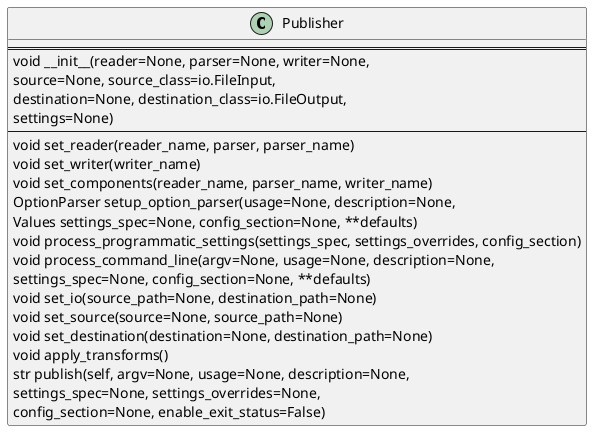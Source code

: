 @startuml

class Publisher {
   ==
   void __init__(reader=None, parser=None, writer=None,
                 source=None, source_class=io.FileInput,
                 destination=None, destination_class=io.FileOutput,
                 settings=None)
   --
   void set_reader(reader_name, parser, parser_name)
   void set_writer(writer_name)
   void set_components(reader_name, parser_name, writer_name)
   OptionParser setup_option_parser(usage=None, description=None,
   Values settings_spec=None, config_section=None, **defaults)
   void process_programmatic_settings(settings_spec, settings_overrides, config_section)
   void process_command_line(argv=None, usage=None, description=None,
                             settings_spec=None, config_section=None, **defaults)
   void set_io(source_path=None, destination_path=None)
   void set_source(source=None, source_path=None)
   void set_destination(destination=None, destination_path=None)
   void apply_transforms()
   str publish(self, argv=None, usage=None, description=None,
                settings_spec=None, settings_overrides=None,
                config_section=None, enable_exit_status=False)
}

@enduml